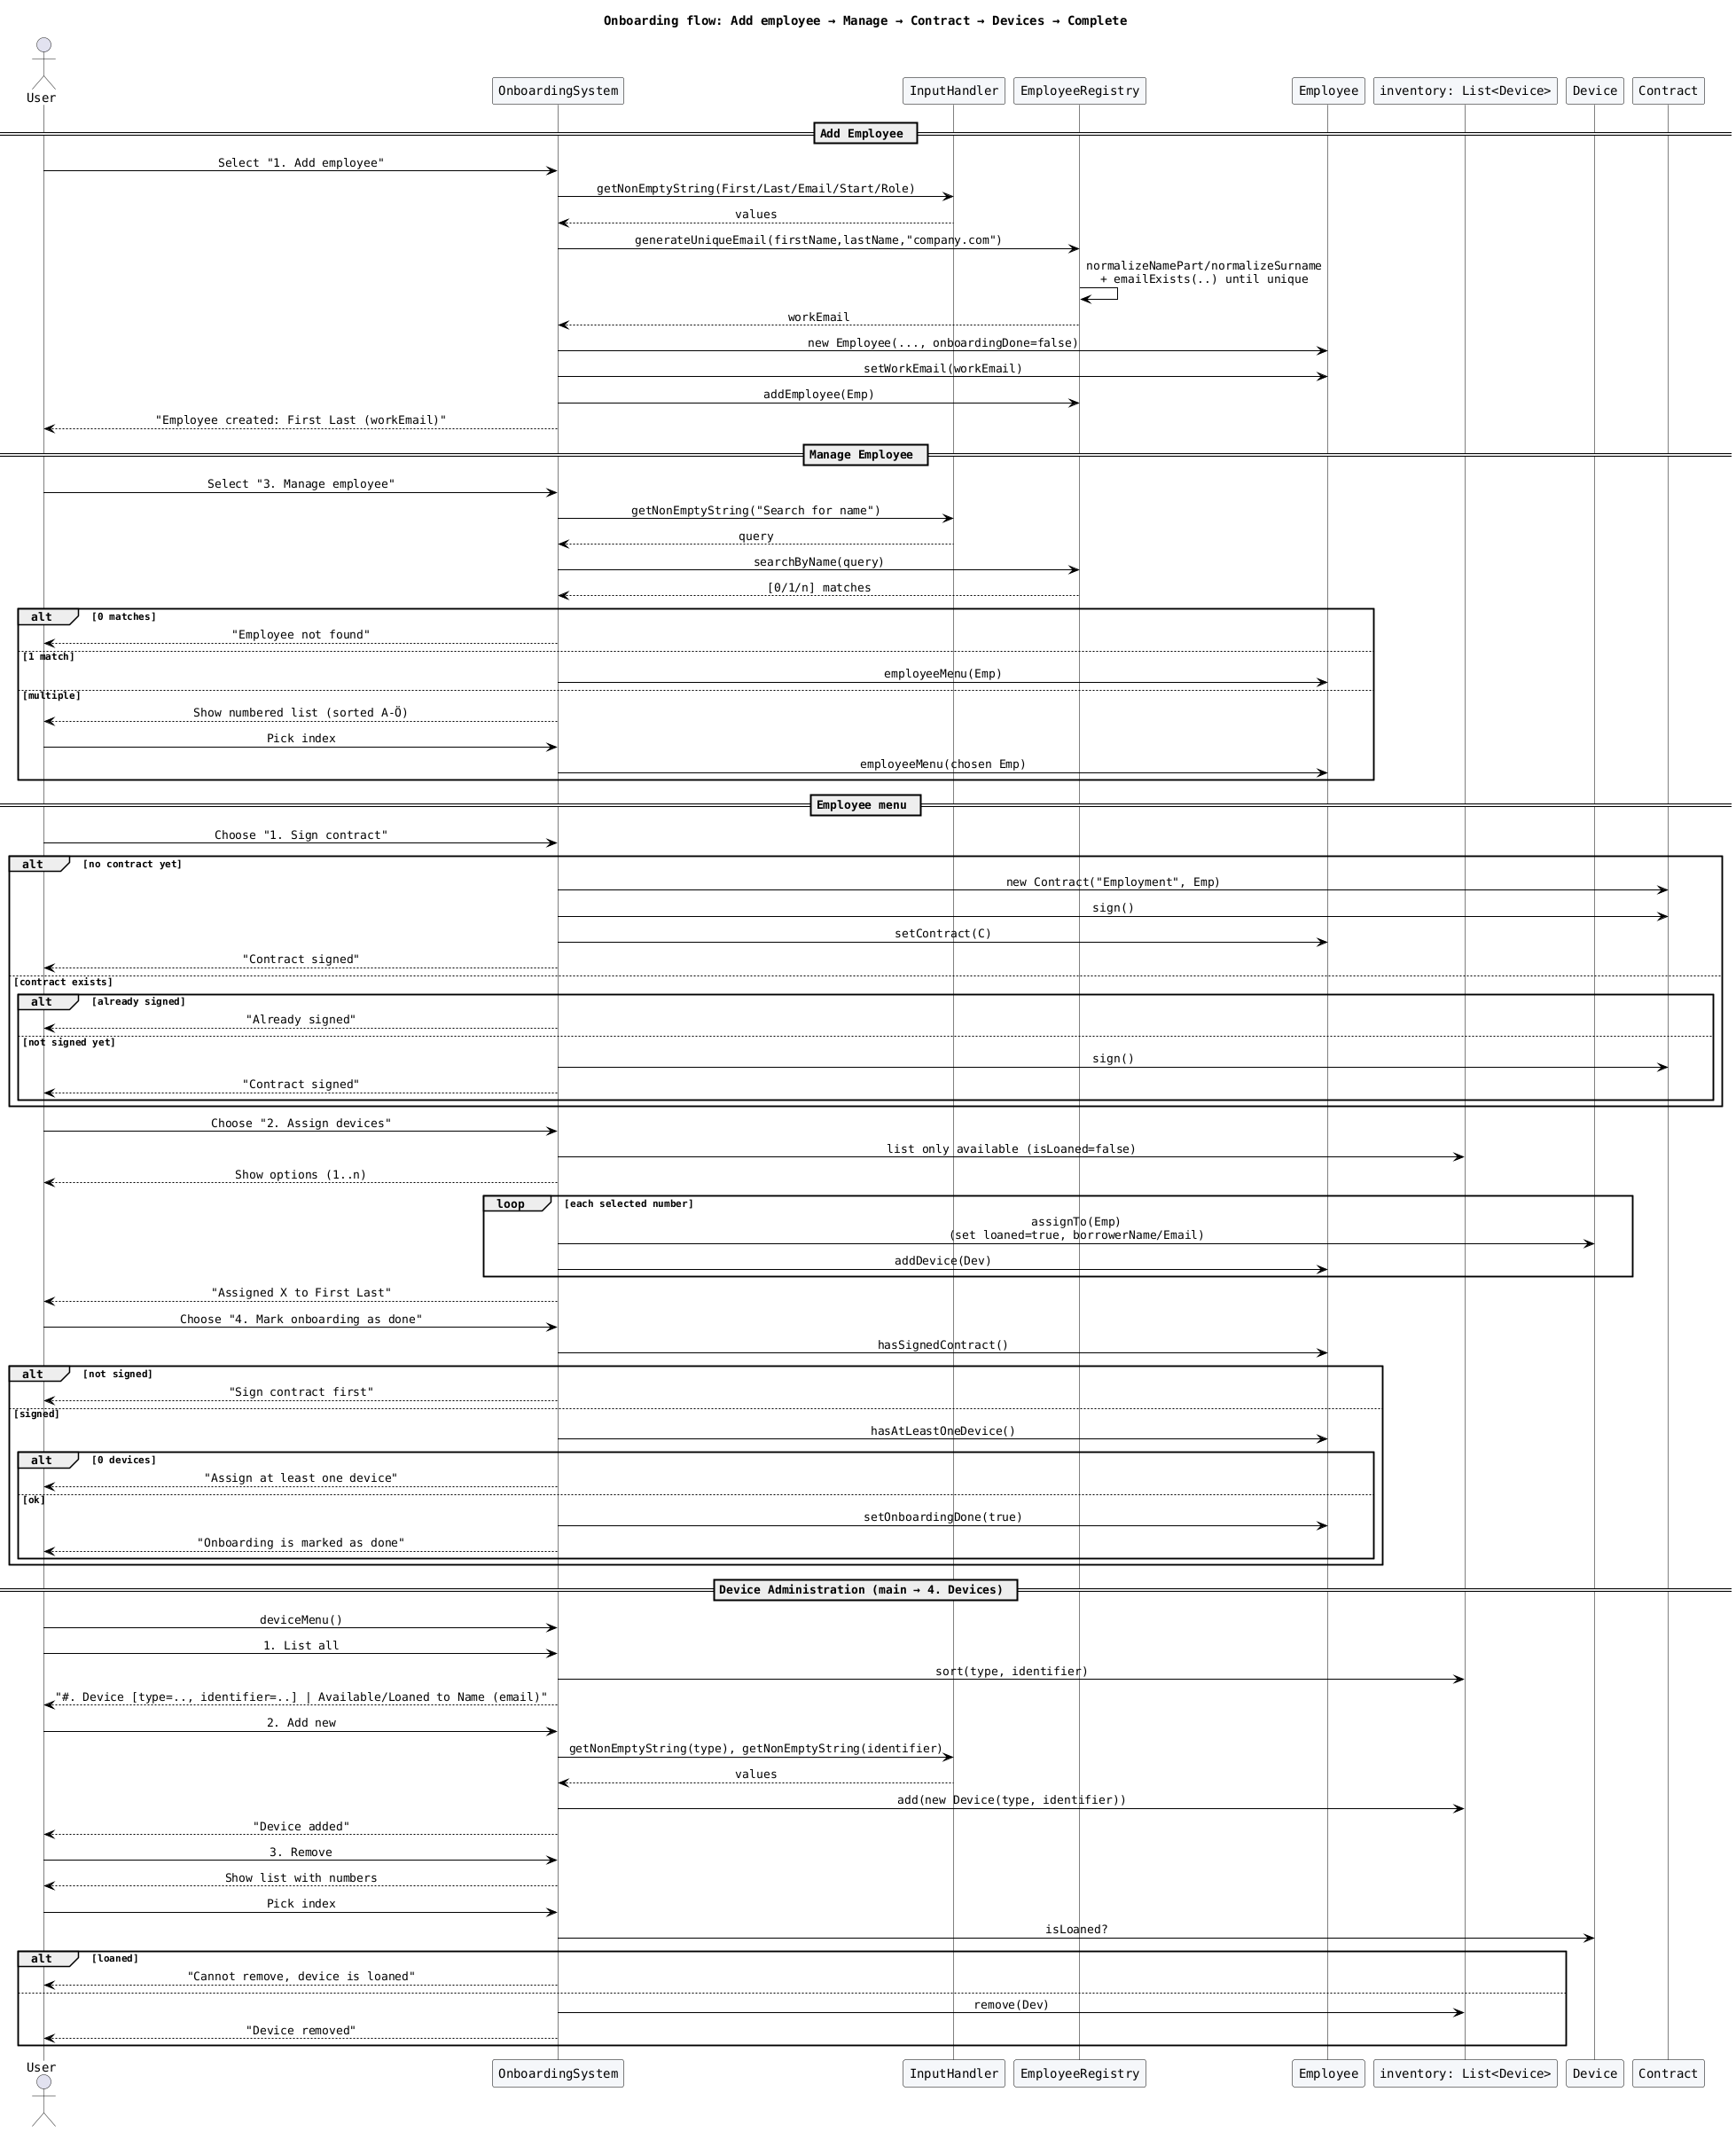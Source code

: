 @startuml
' Gör diagrammet tydligt på mörka IDE-teman
skinparam BackgroundColor White
skinparam defaultFontName Monospaced
skinparam ArrowColor Black
skinparam SequenceMessageAlign center
skinparam ParticipantBorderColor Black
skinparam ParticipantBackgroundColor #F5F7FA
skinparam SequenceLifeLineBorderColor Black
skinparam SequenceLifeLineBackgroundColor #F5F7FA
skinparam NoteBackgroundColor #FFFFCC
skinparam NoteBorderColor Black
skinparam LifelineStrategy solid

title Onboarding flow: Add employee → Manage → Contract → Devices → Complete

actor User
participant "OnboardingSystem" as OS
participant "InputHandler" as IH
participant "EmployeeRegistry" as ER
participant "Employee" as Emp
participant "inventory: List<Device>" as Inv
participant "Device" as Dev
participant "Contract" as C

' ========== 1) ADD EMPLOYEE ==========
== Add Employee ==
User -> OS: Select "1. Add employee"
OS -> IH: getNonEmptyString(First/Last/Email/Start/Role)
IH --> OS: values
OS -> ER: generateUniqueEmail(firstName,lastName,"company.com")
ER -> ER: normalizeNamePart/normalizeSurname\n+ emailExists(..) until unique
ER --> OS: workEmail
OS -> Emp: new Employee(..., onboardingDone=false)
OS -> Emp: setWorkEmail(workEmail)
OS -> ER: addEmployee(Emp)
OS --> User: "Employee created: First Last (workEmail)"

' ========== 2) MANAGE EMPLOYEE ==========
== Manage Employee ==
User -> OS: Select "3. Manage employee"
OS -> IH: getNonEmptyString("Search for name")
IH --> OS: query
OS -> ER: searchByName(query)
ER --> OS: [0/1/n] matches

alt 0 matches
  OS --> User: "Employee not found"
else 1 match
  OS -> Emp: employeeMenu(Emp)
else multiple
  OS --> User: Show numbered list (sorted A–Ö)
  User -> OS: Pick index
  OS -> Emp: employeeMenu(chosen Emp)
end

' ========== 3) EMPLOYEE MENU ACTIONS ==========
== Employee menu ==
User -> OS: Choose "1. Sign contract"
alt no contract yet
  OS -> C: new Contract("Employment", Emp)
  OS -> C: sign()
  OS -> Emp: setContract(C)
  OS --> User: "Contract signed"
else contract exists
  alt already signed
    OS --> User: "Already signed"
  else not signed yet
    OS -> C: sign()
    OS --> User: "Contract signed"
  end
end

User -> OS: Choose "2. Assign devices"
OS -> Inv: list only available (isLoaned=false)
OS --> User: Show options (1..n)
loop each selected number
  OS -> Dev: assignTo(Emp)\n(set loaned=true, borrowerName/Email)
  OS -> Emp: addDevice(Dev)
end
OS --> User: "Assigned X to First Last"

User -> OS: Choose "4. Mark onboarding as done"
OS -> Emp: hasSignedContract()
alt not signed
  OS --> User: "Sign contract first"
else signed
  OS -> Emp: hasAtLeastOneDevice()
  alt 0 devices
    OS --> User: "Assign at least one device"
  else ok
    OS -> Emp: setOnboardingDone(true)
    OS --> User: "Onboarding is marked as done"
  end
end

' ========== 4) DEVICE ADMIN MENU ==========
== Device Administration (main → 4. Devices) ==
User -> OS: deviceMenu()
User -> OS: 1. List all
OS -> Inv: sort(type, identifier)
OS --> User: "#. Device [type=.., identifier=..] | Available/Loaned to Name (email)"

User -> OS: 2. Add new
OS -> IH: getNonEmptyString(type), getNonEmptyString(identifier)
IH --> OS: values
OS -> Inv: add(new Device(type, identifier))
OS --> User: "Device added"

User -> OS: 3. Remove
OS --> User: Show list with numbers
User -> OS: Pick index
OS -> Dev: isLoaned?
alt loaned
  OS --> User: "Cannot remove, device is loaned"
else
  OS -> Inv: remove(Dev)
  OS --> User: "Device removed"
end

@enduml
